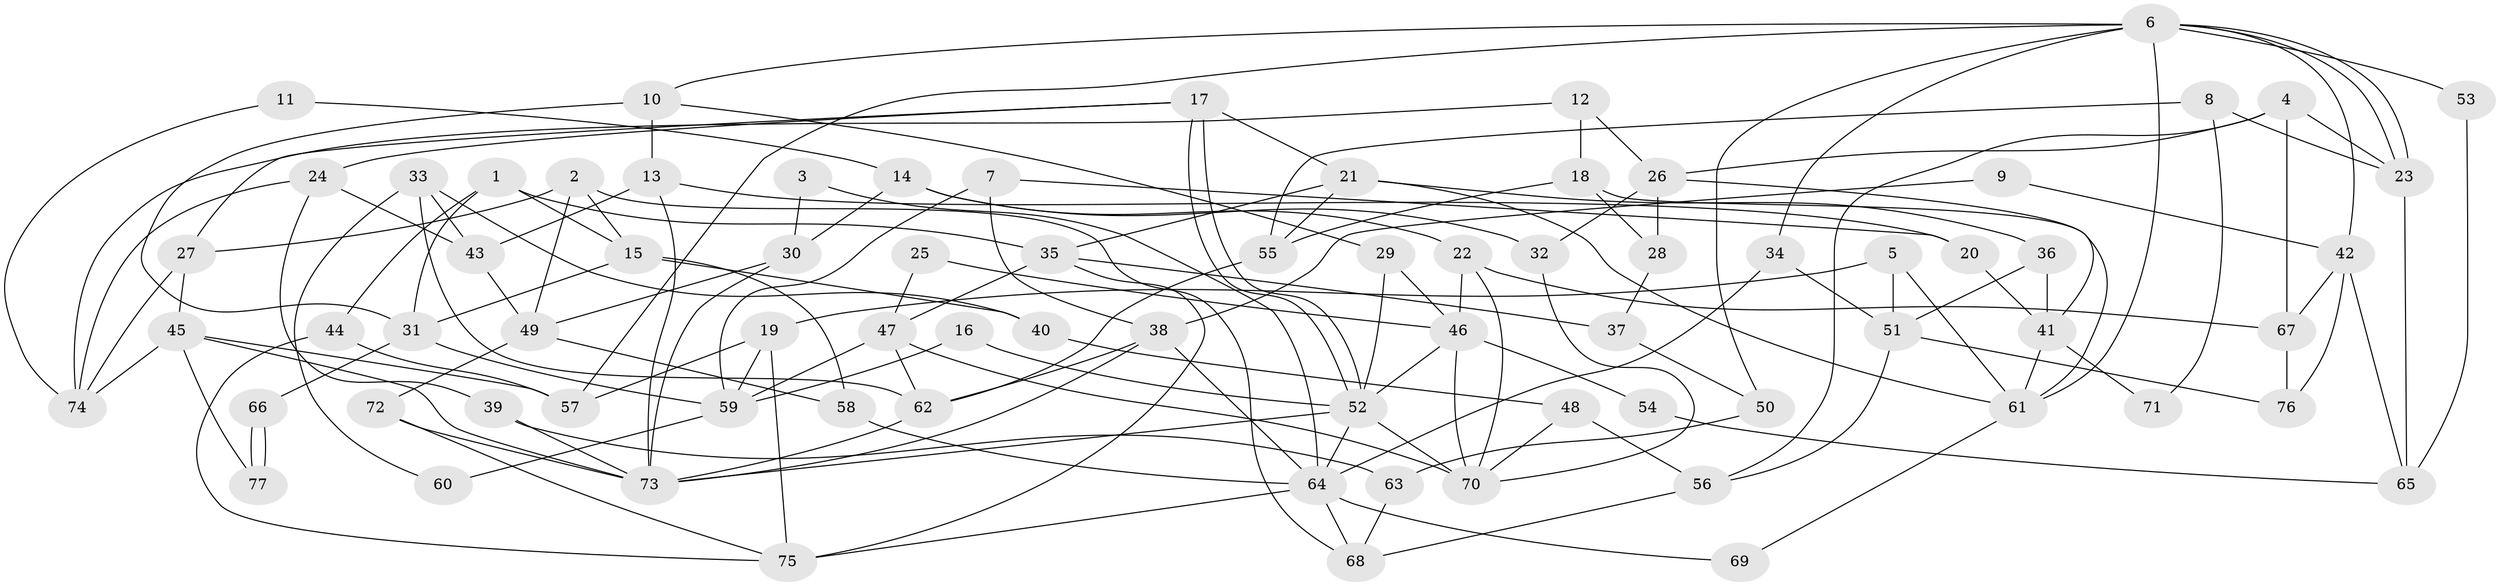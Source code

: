 // Generated by graph-tools (version 1.1) at 2025/50/03/09/25 03:50:05]
// undirected, 77 vertices, 154 edges
graph export_dot {
graph [start="1"]
  node [color=gray90,style=filled];
  1;
  2;
  3;
  4;
  5;
  6;
  7;
  8;
  9;
  10;
  11;
  12;
  13;
  14;
  15;
  16;
  17;
  18;
  19;
  20;
  21;
  22;
  23;
  24;
  25;
  26;
  27;
  28;
  29;
  30;
  31;
  32;
  33;
  34;
  35;
  36;
  37;
  38;
  39;
  40;
  41;
  42;
  43;
  44;
  45;
  46;
  47;
  48;
  49;
  50;
  51;
  52;
  53;
  54;
  55;
  56;
  57;
  58;
  59;
  60;
  61;
  62;
  63;
  64;
  65;
  66;
  67;
  68;
  69;
  70;
  71;
  72;
  73;
  74;
  75;
  76;
  77;
  1 -- 15;
  1 -- 31;
  1 -- 35;
  1 -- 44;
  2 -- 68;
  2 -- 27;
  2 -- 15;
  2 -- 49;
  3 -- 64;
  3 -- 30;
  4 -- 56;
  4 -- 67;
  4 -- 23;
  4 -- 26;
  5 -- 19;
  5 -- 61;
  5 -- 51;
  6 -- 57;
  6 -- 23;
  6 -- 23;
  6 -- 10;
  6 -- 34;
  6 -- 42;
  6 -- 50;
  6 -- 53;
  6 -- 61;
  7 -- 59;
  7 -- 38;
  7 -- 20;
  8 -- 23;
  8 -- 55;
  8 -- 71;
  9 -- 42;
  9 -- 38;
  10 -- 29;
  10 -- 13;
  10 -- 31;
  11 -- 14;
  11 -- 74;
  12 -- 18;
  12 -- 26;
  12 -- 74;
  13 -- 43;
  13 -- 20;
  13 -- 73;
  14 -- 30;
  14 -- 22;
  14 -- 32;
  15 -- 31;
  15 -- 40;
  15 -- 58;
  16 -- 59;
  16 -- 52;
  17 -- 21;
  17 -- 52;
  17 -- 52;
  17 -- 24;
  17 -- 27;
  18 -- 55;
  18 -- 61;
  18 -- 28;
  19 -- 75;
  19 -- 57;
  19 -- 59;
  20 -- 41;
  21 -- 36;
  21 -- 35;
  21 -- 55;
  21 -- 61;
  22 -- 46;
  22 -- 70;
  22 -- 67;
  23 -- 65;
  24 -- 43;
  24 -- 39;
  24 -- 74;
  25 -- 46;
  25 -- 47;
  26 -- 41;
  26 -- 28;
  26 -- 32;
  27 -- 74;
  27 -- 45;
  28 -- 37;
  29 -- 46;
  29 -- 52;
  30 -- 49;
  30 -- 73;
  31 -- 59;
  31 -- 66;
  32 -- 70;
  33 -- 62;
  33 -- 40;
  33 -- 43;
  33 -- 60;
  34 -- 64;
  34 -- 51;
  35 -- 75;
  35 -- 37;
  35 -- 47;
  36 -- 51;
  36 -- 41;
  37 -- 50;
  38 -- 62;
  38 -- 73;
  38 -- 64;
  39 -- 73;
  39 -- 63;
  40 -- 48;
  41 -- 61;
  41 -- 71;
  42 -- 76;
  42 -- 65;
  42 -- 67;
  43 -- 49;
  44 -- 75;
  44 -- 57;
  45 -- 74;
  45 -- 57;
  45 -- 73;
  45 -- 77;
  46 -- 52;
  46 -- 70;
  46 -- 54;
  47 -- 70;
  47 -- 59;
  47 -- 62;
  48 -- 56;
  48 -- 70;
  49 -- 58;
  49 -- 72;
  50 -- 63;
  51 -- 56;
  51 -- 76;
  52 -- 73;
  52 -- 64;
  52 -- 70;
  53 -- 65;
  54 -- 65;
  55 -- 62;
  56 -- 68;
  58 -- 64;
  59 -- 60;
  61 -- 69;
  62 -- 73;
  63 -- 68;
  64 -- 68;
  64 -- 69;
  64 -- 75;
  66 -- 77;
  66 -- 77;
  67 -- 76;
  72 -- 73;
  72 -- 75;
}
